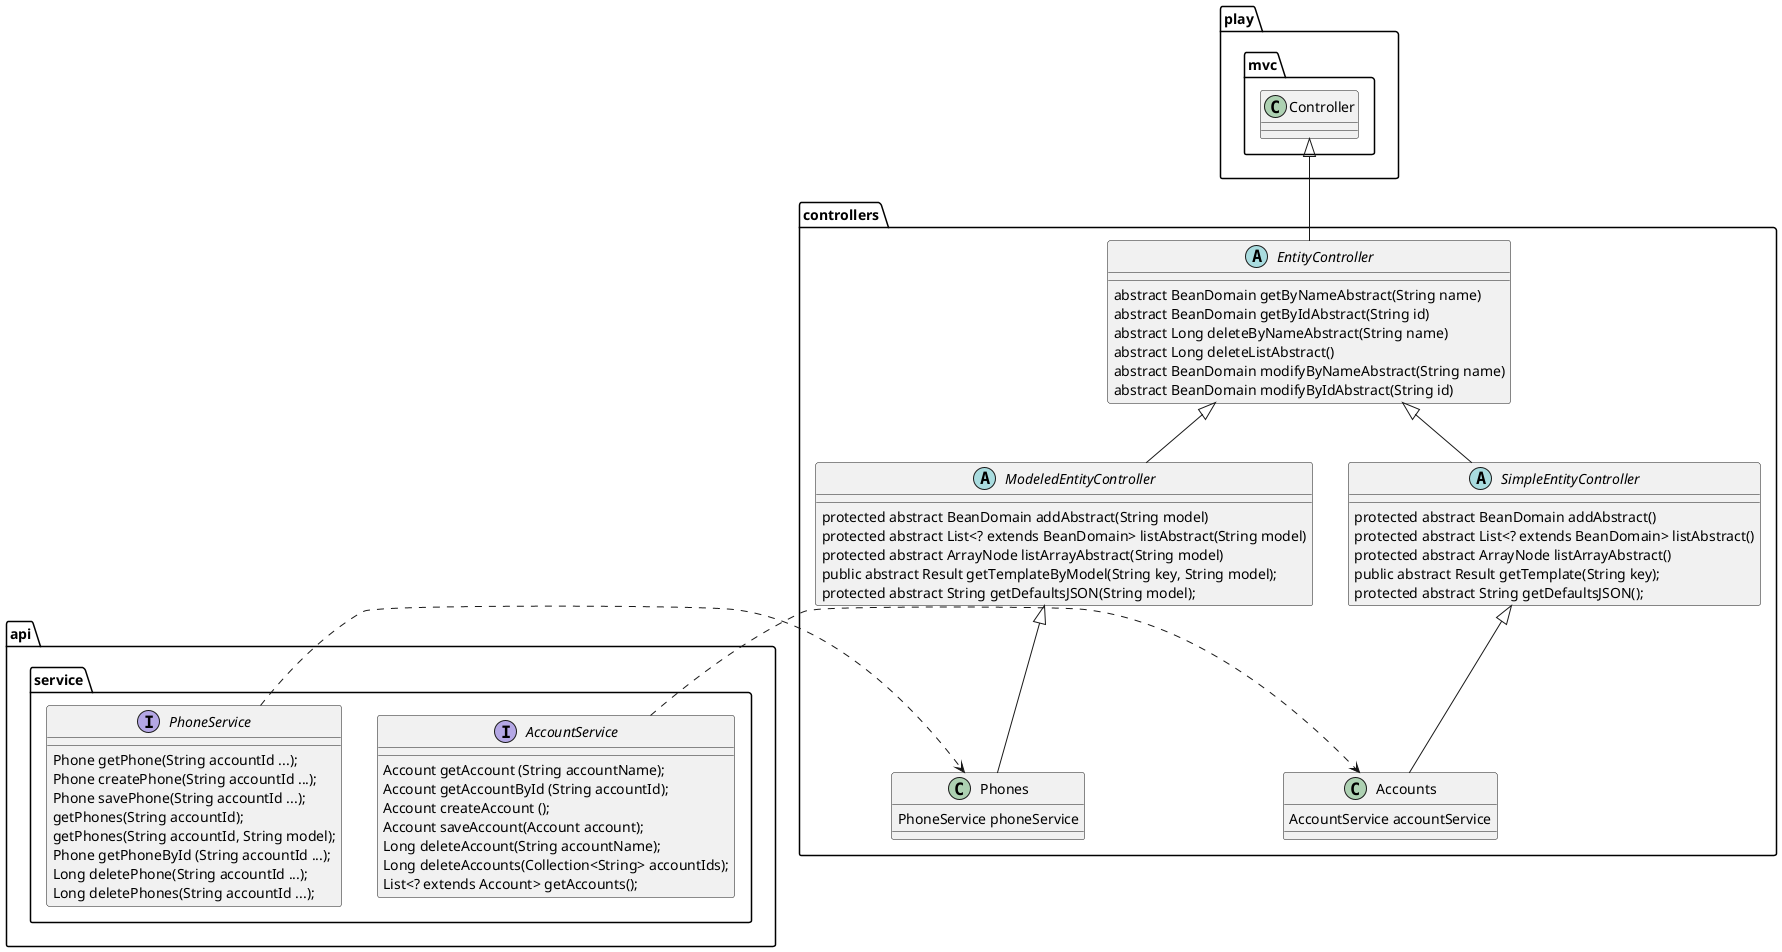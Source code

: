 @startuml

abstract class controllers.EntityController extends play.mvc.Controller {
    abstract BeanDomain getByNameAbstract(String name)
    abstract BeanDomain getByIdAbstract(String id)
    abstract Long deleteByNameAbstract(String name)
    abstract Long deleteListAbstract()
    abstract BeanDomain modifyByNameAbstract(String name)
    abstract BeanDomain modifyByIdAbstract(String id)
}

abstract class controllers.ModeledEntityController extends controllers.EntityController {
    protected abstract BeanDomain addAbstract(String model)
    protected abstract List<? extends BeanDomain> listAbstract(String model)
    protected abstract ArrayNode listArrayAbstract(String model)
    public abstract Result getTemplateByModel(String key, String model);
    protected abstract String getDefaultsJSON(String model);
}
abstract class controllers.SimpleEntityController extends controllers.EntityController {
    protected abstract BeanDomain addAbstract()
    protected abstract List<? extends BeanDomain> listAbstract()
    protected abstract ArrayNode listArrayAbstract()
    public abstract Result getTemplate(String key);
    protected abstract String getDefaultsJSON();
}
interface api.service.AccountService {
    Account getAccount (String accountName);
    Account getAccountById (String accountId);
    Account createAccount ();
    Account saveAccount(Account account);
    Long deleteAccount(String accountName);
    Long deleteAccounts(Collection<String> accountIds);
    List<? extends Account> getAccounts();
}
interface api.service.PhoneService {
    Phone getPhone(String accountId ...);
    Phone createPhone(String accountId ...);
    Phone savePhone(String accountId ...);
    getPhones(String accountId);
    getPhones(String accountId, String model);
    Phone getPhoneById (String accountId ...);
    Long deletePhone(String accountId ...);
    Long deletePhones(String accountId ...);
}
class controllers.Accounts extends controllers.SimpleEntityController {
    AccountService accountService
}
class controllers.Phones extends controllers.ModeledEntityController {
    PhoneService phoneService
}
api.service.AccountService .> controllers.Accounts
api.service.PhoneService .> controllers.Phones

@enduml